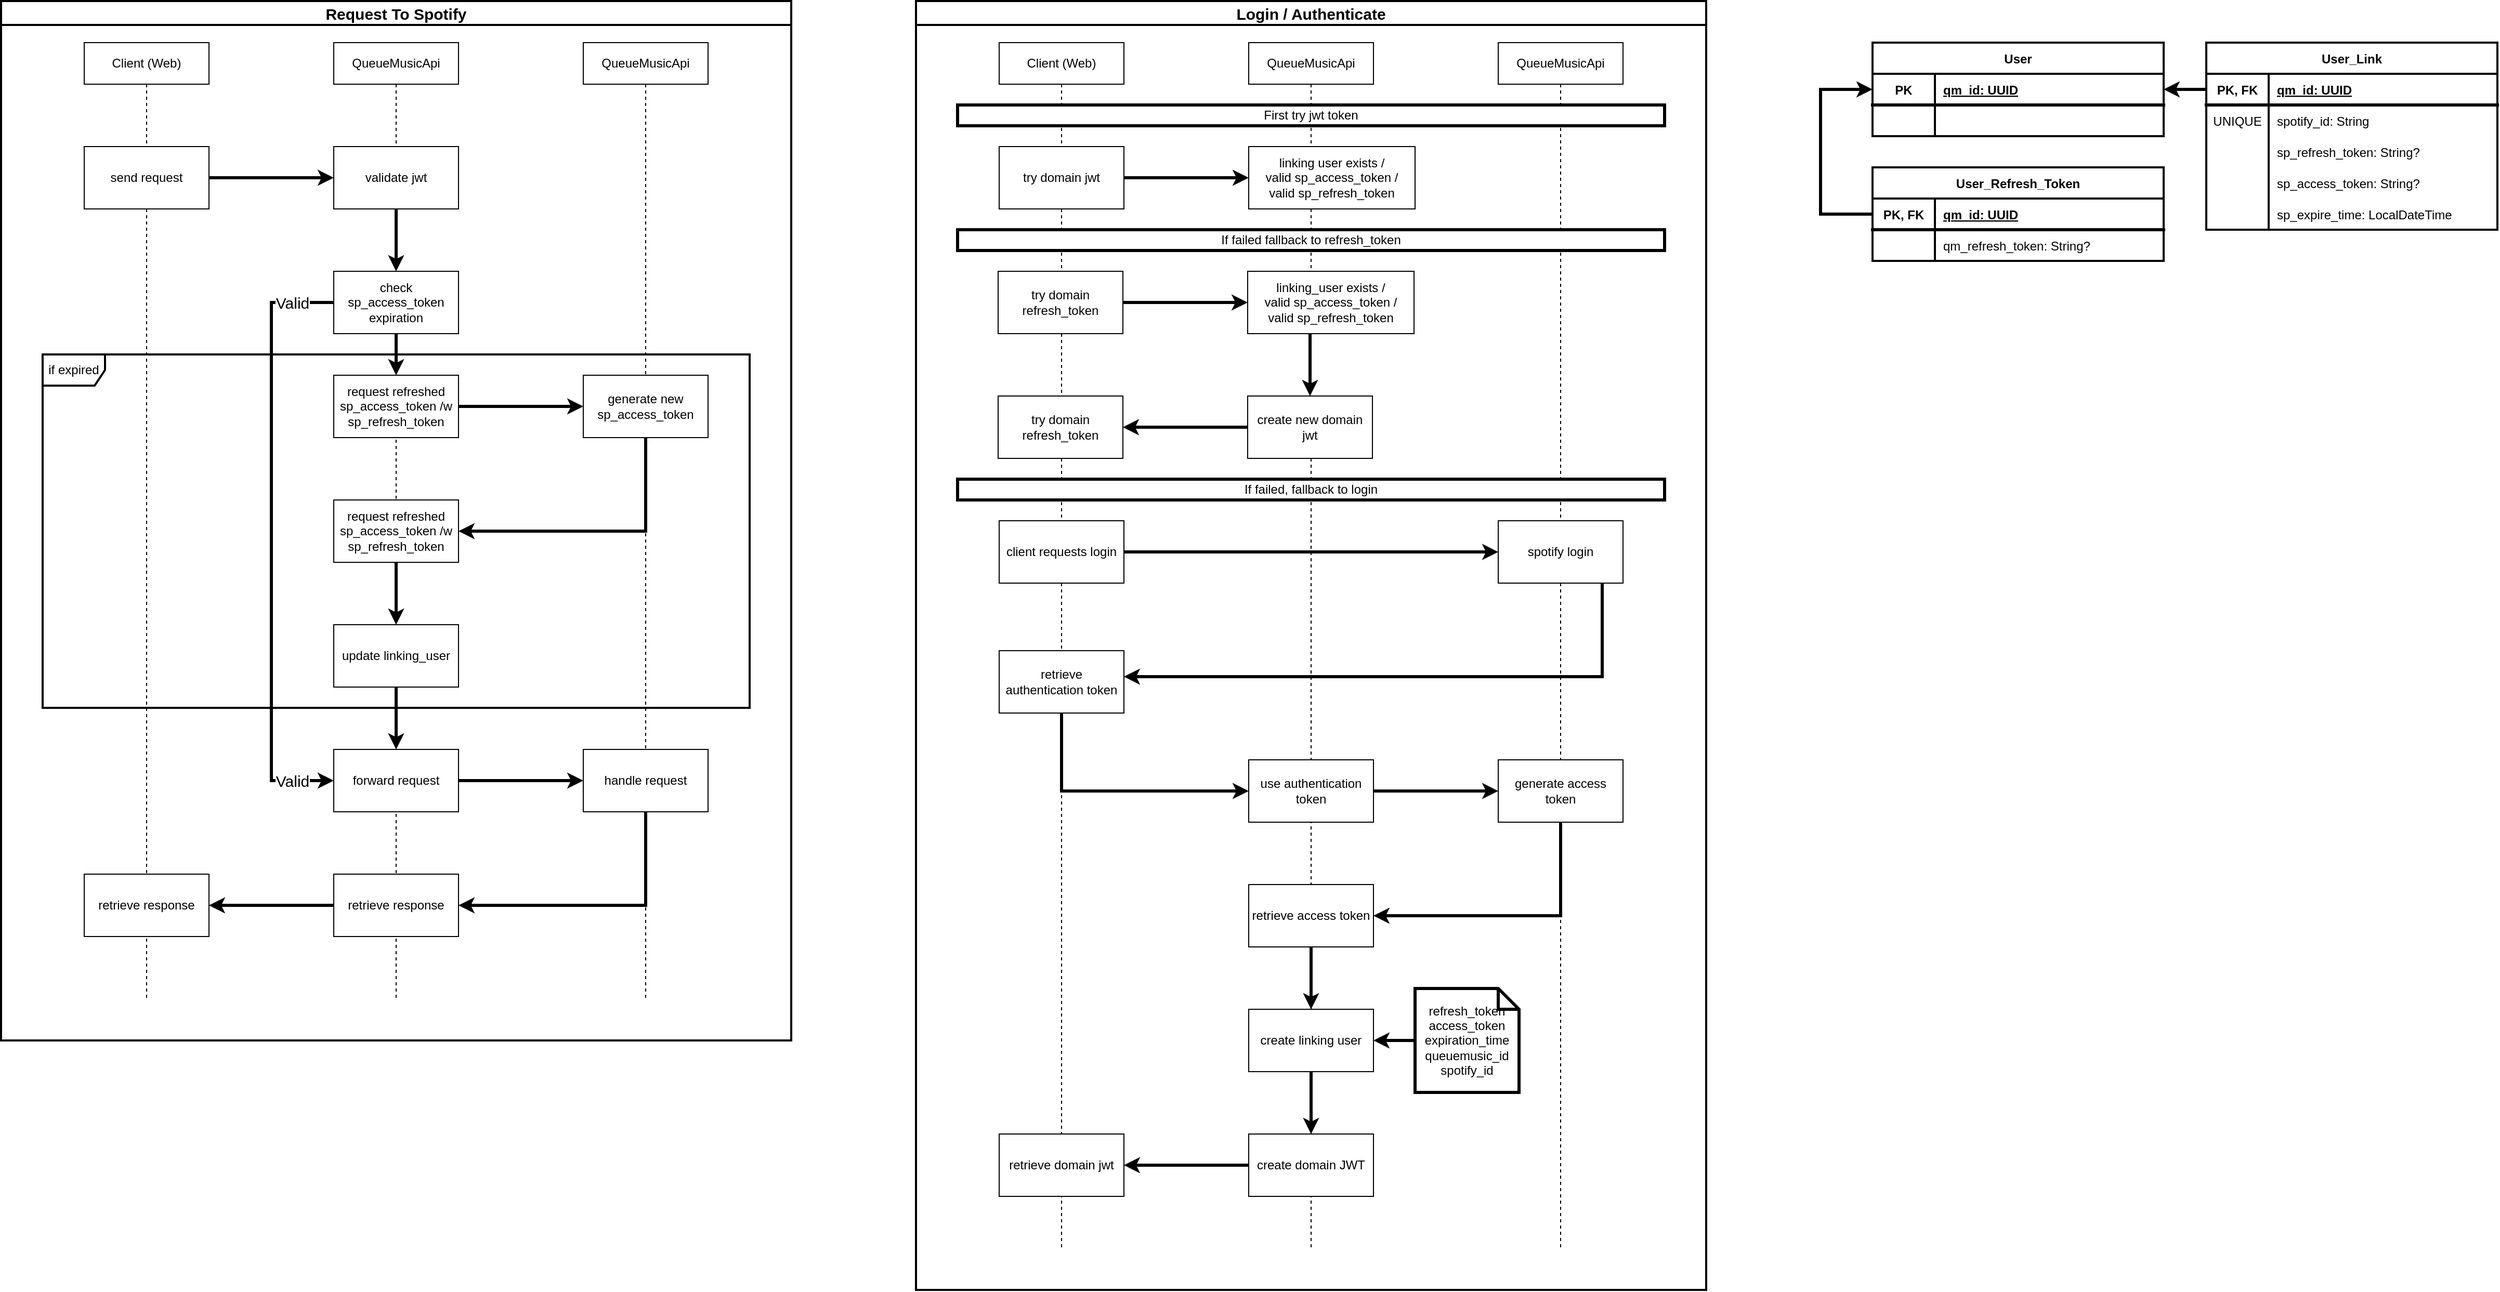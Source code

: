 <mxfile version="20.8.16" type="device"><diagram name="Pagina-1" id="1U2pQcJ0yb1EK6n-VCSv"><mxGraphModel dx="3088" dy="804" grid="1" gridSize="10" guides="1" tooltips="1" connect="1" arrows="1" fold="1" page="1" pageScale="1" pageWidth="827" pageHeight="1169" math="0" shadow="0"><root><mxCell id="0"/><mxCell id="1" parent="0"/><mxCell id="fynfWyOGfaS6TpDkmR43-112" value="if expired" style="shape=umlFrame;whiteSpace=wrap;html=1;strokeWidth=2;" parent="1" vertex="1"><mxGeometry x="-840" y="380" width="680" height="340" as="geometry"/></mxCell><mxCell id="fynfWyOGfaS6TpDkmR43-7" value="Client (Web)" style="shape=umlLifeline;perimeter=lifelinePerimeter;whiteSpace=wrap;html=1;container=1;collapsible=0;recursiveResize=0;outlineConnect=0;movable=1;resizable=1;rotatable=1;deletable=1;editable=1;connectable=1;" parent="1" vertex="1"><mxGeometry x="80" y="80" width="120" height="1160" as="geometry"/></mxCell><mxCell id="fynfWyOGfaS6TpDkmR43-1" value="client requests login" style="rounded=0;whiteSpace=wrap;html=1;" parent="fynfWyOGfaS6TpDkmR43-7" vertex="1"><mxGeometry y="460" width="120" height="60" as="geometry"/></mxCell><mxCell id="fynfWyOGfaS6TpDkmR43-4" value="retrieve authentication token" style="rounded=0;whiteSpace=wrap;html=1;" parent="fynfWyOGfaS6TpDkmR43-7" vertex="1"><mxGeometry y="585" width="120" height="60" as="geometry"/></mxCell><mxCell id="fynfWyOGfaS6TpDkmR43-26" value="try domain jwt" style="rounded=0;whiteSpace=wrap;html=1;" parent="fynfWyOGfaS6TpDkmR43-7" vertex="1"><mxGeometry y="100" width="120" height="60" as="geometry"/></mxCell><mxCell id="fynfWyOGfaS6TpDkmR43-30" value="try domain refresh_token" style="rounded=0;whiteSpace=wrap;html=1;" parent="fynfWyOGfaS6TpDkmR43-7" vertex="1"><mxGeometry x="-1" y="220" width="120" height="60" as="geometry"/></mxCell><mxCell id="fynfWyOGfaS6TpDkmR43-33" value="retrieve domain jwt" style="rounded=0;whiteSpace=wrap;html=1;" parent="fynfWyOGfaS6TpDkmR43-7" vertex="1"><mxGeometry y="1050" width="120" height="60" as="geometry"/></mxCell><mxCell id="fynfWyOGfaS6TpDkmR43-41" value="try domain refresh_token" style="rounded=0;whiteSpace=wrap;html=1;" parent="fynfWyOGfaS6TpDkmR43-7" vertex="1"><mxGeometry x="-1" y="340" width="120" height="60" as="geometry"/></mxCell><mxCell id="fynfWyOGfaS6TpDkmR43-3" style="edgeStyle=orthogonalEdgeStyle;rounded=0;orthogonalLoop=1;jettySize=auto;html=1;strokeWidth=3;" parent="1" source="fynfWyOGfaS6TpDkmR43-1" target="fynfWyOGfaS6TpDkmR43-2" edge="1"><mxGeometry relative="1" as="geometry"><Array as="points"><mxPoint x="660" y="570"/></Array></mxGeometry></mxCell><mxCell id="fynfWyOGfaS6TpDkmR43-5" style="edgeStyle=orthogonalEdgeStyle;rounded=0;orthogonalLoop=1;jettySize=auto;html=1;strokeWidth=3;" parent="1" source="fynfWyOGfaS6TpDkmR43-2" target="fynfWyOGfaS6TpDkmR43-4" edge="1"><mxGeometry relative="1" as="geometry"><Array as="points"><mxPoint x="660" y="690"/><mxPoint x="140" y="690"/></Array></mxGeometry></mxCell><mxCell id="fynfWyOGfaS6TpDkmR43-10" value="QueueMusicApi" style="shape=umlLifeline;perimeter=lifelinePerimeter;whiteSpace=wrap;html=1;container=1;collapsible=0;recursiveResize=0;outlineConnect=0;movable=1;resizable=1;rotatable=1;deletable=1;editable=1;connectable=1;" parent="1" vertex="1"><mxGeometry x="320" y="80" width="120" height="1160" as="geometry"/></mxCell><mxCell id="fynfWyOGfaS6TpDkmR43-12" value="use authentication token" style="rounded=0;whiteSpace=wrap;html=1;" parent="fynfWyOGfaS6TpDkmR43-10" vertex="1"><mxGeometry y="690" width="120" height="60" as="geometry"/></mxCell><mxCell id="fynfWyOGfaS6TpDkmR43-16" value="retrieve access token" style="rounded=0;whiteSpace=wrap;html=1;" parent="fynfWyOGfaS6TpDkmR43-10" vertex="1"><mxGeometry y="810" width="120" height="60" as="geometry"/></mxCell><mxCell id="fynfWyOGfaS6TpDkmR43-21" value="create linking user" style="rounded=0;whiteSpace=wrap;html=1;" parent="fynfWyOGfaS6TpDkmR43-10" vertex="1"><mxGeometry y="930" width="120" height="60" as="geometry"/></mxCell><mxCell id="fynfWyOGfaS6TpDkmR43-20" style="edgeStyle=orthogonalEdgeStyle;rounded=0;orthogonalLoop=1;jettySize=auto;html=1;strokeWidth=3;" parent="fynfWyOGfaS6TpDkmR43-10" source="fynfWyOGfaS6TpDkmR43-16" target="fynfWyOGfaS6TpDkmR43-21" edge="1"><mxGeometry relative="1" as="geometry"/></mxCell><mxCell id="fynfWyOGfaS6TpDkmR43-27" value="linking user exists /&lt;br&gt;valid sp_access_token / &lt;br&gt;valid sp_refresh_token" style="rounded=0;whiteSpace=wrap;html=1;" parent="fynfWyOGfaS6TpDkmR43-10" vertex="1"><mxGeometry y="100" width="160" height="60" as="geometry"/></mxCell><mxCell id="fynfWyOGfaS6TpDkmR43-40" style="edgeStyle=orthogonalEdgeStyle;rounded=0;orthogonalLoop=1;jettySize=auto;html=1;strokeWidth=3;" parent="fynfWyOGfaS6TpDkmR43-10" source="fynfWyOGfaS6TpDkmR43-31" target="fynfWyOGfaS6TpDkmR43-39" edge="1"><mxGeometry relative="1" as="geometry"><Array as="points"><mxPoint x="59" y="330"/><mxPoint x="59" y="330"/></Array></mxGeometry></mxCell><mxCell id="fynfWyOGfaS6TpDkmR43-31" value="linking_user exists /&lt;br&gt;valid sp_access_token / &lt;br&gt;valid sp_refresh_token" style="rounded=0;whiteSpace=wrap;html=1;" parent="fynfWyOGfaS6TpDkmR43-10" vertex="1"><mxGeometry x="-1" y="220" width="160" height="60" as="geometry"/></mxCell><mxCell id="fynfWyOGfaS6TpDkmR43-39" value="create new domain jwt" style="rounded=0;whiteSpace=wrap;html=1;" parent="fynfWyOGfaS6TpDkmR43-10" vertex="1"><mxGeometry x="-1" y="340" width="120" height="60" as="geometry"/></mxCell><mxCell id="fynfWyOGfaS6TpDkmR43-11" value="QueueMusicApi" style="shape=umlLifeline;perimeter=lifelinePerimeter;whiteSpace=wrap;html=1;container=1;collapsible=0;recursiveResize=0;outlineConnect=0;movable=1;resizable=1;rotatable=1;deletable=1;editable=1;connectable=1;" parent="1" vertex="1"><mxGeometry x="560" y="80" width="120" height="1160" as="geometry"/></mxCell><mxCell id="fynfWyOGfaS6TpDkmR43-2" value="spotify login" style="rounded=0;whiteSpace=wrap;html=1;" parent="fynfWyOGfaS6TpDkmR43-11" vertex="1"><mxGeometry y="460" width="120" height="60" as="geometry"/></mxCell><mxCell id="fynfWyOGfaS6TpDkmR43-14" value="generate access token" style="rounded=0;whiteSpace=wrap;html=1;" parent="fynfWyOGfaS6TpDkmR43-11" vertex="1"><mxGeometry y="690" width="120" height="60" as="geometry"/></mxCell><mxCell id="fynfWyOGfaS6TpDkmR43-13" style="edgeStyle=orthogonalEdgeStyle;rounded=0;orthogonalLoop=1;jettySize=auto;html=1;strokeWidth=3;" parent="1" source="fynfWyOGfaS6TpDkmR43-4" target="fynfWyOGfaS6TpDkmR43-12" edge="1"><mxGeometry relative="1" as="geometry"><Array as="points"><mxPoint x="140" y="800"/></Array></mxGeometry></mxCell><mxCell id="fynfWyOGfaS6TpDkmR43-15" style="edgeStyle=orthogonalEdgeStyle;rounded=0;orthogonalLoop=1;jettySize=auto;html=1;strokeWidth=3;" parent="1" source="fynfWyOGfaS6TpDkmR43-12" target="fynfWyOGfaS6TpDkmR43-14" edge="1"><mxGeometry relative="1" as="geometry"/></mxCell><mxCell id="fynfWyOGfaS6TpDkmR43-17" style="edgeStyle=orthogonalEdgeStyle;rounded=0;orthogonalLoop=1;jettySize=auto;html=1;strokeWidth=3;" parent="1" source="fynfWyOGfaS6TpDkmR43-14" target="fynfWyOGfaS6TpDkmR43-16" edge="1"><mxGeometry relative="1" as="geometry"><Array as="points"><mxPoint x="620" y="920"/></Array></mxGeometry></mxCell><mxCell id="fynfWyOGfaS6TpDkmR43-34" style="edgeStyle=orthogonalEdgeStyle;rounded=0;orthogonalLoop=1;jettySize=auto;html=1;strokeWidth=3;" parent="1" source="fynfWyOGfaS6TpDkmR43-19" target="fynfWyOGfaS6TpDkmR43-33" edge="1"><mxGeometry relative="1" as="geometry"/></mxCell><mxCell id="fynfWyOGfaS6TpDkmR43-19" value="create domain JWT" style="rounded=0;whiteSpace=wrap;html=1;" parent="1" vertex="1"><mxGeometry x="320" y="1130" width="120" height="60" as="geometry"/></mxCell><mxCell id="fynfWyOGfaS6TpDkmR43-22" style="edgeStyle=orthogonalEdgeStyle;rounded=0;orthogonalLoop=1;jettySize=auto;html=1;strokeWidth=3;" parent="1" source="fynfWyOGfaS6TpDkmR43-21" target="fynfWyOGfaS6TpDkmR43-19" edge="1"><mxGeometry relative="1" as="geometry"/></mxCell><mxCell id="fynfWyOGfaS6TpDkmR43-25" style="edgeStyle=orthogonalEdgeStyle;rounded=0;orthogonalLoop=1;jettySize=auto;html=1;strokeWidth=3;" parent="1" source="fynfWyOGfaS6TpDkmR43-24" target="fynfWyOGfaS6TpDkmR43-21" edge="1"><mxGeometry relative="1" as="geometry"/></mxCell><mxCell id="fynfWyOGfaS6TpDkmR43-24" value="refresh_token&lt;br&gt;access_token&lt;br&gt;expiration_time&lt;br&gt;queuemusic_id&lt;br&gt;spotify_id" style="shape=note;size=20;whiteSpace=wrap;html=1;strokeWidth=3;" parent="1" vertex="1"><mxGeometry x="480" y="990" width="100" height="100" as="geometry"/></mxCell><mxCell id="fynfWyOGfaS6TpDkmR43-28" style="edgeStyle=orthogonalEdgeStyle;rounded=0;orthogonalLoop=1;jettySize=auto;html=1;strokeWidth=3;" parent="1" source="fynfWyOGfaS6TpDkmR43-26" target="fynfWyOGfaS6TpDkmR43-27" edge="1"><mxGeometry relative="1" as="geometry"/></mxCell><mxCell id="fynfWyOGfaS6TpDkmR43-32" style="edgeStyle=orthogonalEdgeStyle;rounded=0;orthogonalLoop=1;jettySize=auto;html=1;strokeWidth=3;" parent="1" source="fynfWyOGfaS6TpDkmR43-30" target="fynfWyOGfaS6TpDkmR43-31" edge="1"><mxGeometry relative="1" as="geometry"><Array as="points"><mxPoint x="289" y="330"/><mxPoint x="289" y="330"/></Array></mxGeometry></mxCell><mxCell id="fynfWyOGfaS6TpDkmR43-36" value="If failed, fallback to login" style="rounded=0;whiteSpace=wrap;html=1;strokeWidth=3;" parent="1" vertex="1"><mxGeometry x="40" y="500" width="680" height="20" as="geometry"/></mxCell><mxCell id="fynfWyOGfaS6TpDkmR43-37" value="If failed fallback to refresh_token" style="rounded=0;whiteSpace=wrap;html=1;strokeWidth=3;" parent="1" vertex="1"><mxGeometry x="40" y="260" width="680" height="20" as="geometry"/></mxCell><mxCell id="fynfWyOGfaS6TpDkmR43-38" value="First try jwt token" style="rounded=0;whiteSpace=wrap;html=1;strokeWidth=3;" parent="1" vertex="1"><mxGeometry x="40" y="140" width="680" height="20" as="geometry"/></mxCell><mxCell id="fynfWyOGfaS6TpDkmR43-42" style="edgeStyle=orthogonalEdgeStyle;rounded=0;orthogonalLoop=1;jettySize=auto;html=1;strokeWidth=3;" parent="1" source="fynfWyOGfaS6TpDkmR43-39" target="fynfWyOGfaS6TpDkmR43-41" edge="1"><mxGeometry relative="1" as="geometry"/></mxCell><mxCell id="fynfWyOGfaS6TpDkmR43-62" value="User_Link" style="shape=table;startSize=30;container=1;collapsible=1;childLayout=tableLayout;fixedRows=1;rowLines=0;fontStyle=1;align=center;resizeLast=1;strokeWidth=2;" parent="1" vertex="1"><mxGeometry x="1241" y="80" width="280" height="180" as="geometry"/></mxCell><mxCell id="fynfWyOGfaS6TpDkmR43-66" value="" style="shape=tableRow;horizontal=0;startSize=0;swimlaneHead=0;swimlaneBody=0;fillColor=none;collapsible=0;dropTarget=0;points=[[0,0.5],[1,0.5]];portConstraint=eastwest;top=0;left=0;right=0;bottom=1;strokeWidth=3;" parent="fynfWyOGfaS6TpDkmR43-62" vertex="1"><mxGeometry y="30" width="280" height="30" as="geometry"/></mxCell><mxCell id="fynfWyOGfaS6TpDkmR43-67" value="PK, FK" style="shape=partialRectangle;connectable=0;fillColor=none;top=0;left=0;bottom=0;right=0;fontStyle=1;overflow=hidden;strokeWidth=3;" parent="fynfWyOGfaS6TpDkmR43-66" vertex="1"><mxGeometry width="60" height="30" as="geometry"><mxRectangle width="60" height="30" as="alternateBounds"/></mxGeometry></mxCell><mxCell id="fynfWyOGfaS6TpDkmR43-68" value="qm_id: UUID" style="shape=partialRectangle;connectable=0;fillColor=none;top=0;left=0;bottom=0;right=0;align=left;spacingLeft=6;fontStyle=5;overflow=hidden;strokeWidth=3;" parent="fynfWyOGfaS6TpDkmR43-66" vertex="1"><mxGeometry x="60" width="220" height="30" as="geometry"><mxRectangle width="220" height="30" as="alternateBounds"/></mxGeometry></mxCell><mxCell id="fynfWyOGfaS6TpDkmR43-69" value="" style="shape=tableRow;horizontal=0;startSize=0;swimlaneHead=0;swimlaneBody=0;fillColor=none;collapsible=0;dropTarget=0;points=[[0,0.5],[1,0.5]];portConstraint=eastwest;top=0;left=0;right=0;bottom=0;strokeWidth=3;" parent="fynfWyOGfaS6TpDkmR43-62" vertex="1"><mxGeometry y="60" width="280" height="30" as="geometry"/></mxCell><mxCell id="fynfWyOGfaS6TpDkmR43-70" value="UNIQUE" style="shape=partialRectangle;connectable=0;fillColor=none;top=0;left=0;bottom=0;right=0;editable=1;overflow=hidden;strokeWidth=3;" parent="fynfWyOGfaS6TpDkmR43-69" vertex="1"><mxGeometry width="60" height="30" as="geometry"><mxRectangle width="60" height="30" as="alternateBounds"/></mxGeometry></mxCell><mxCell id="fynfWyOGfaS6TpDkmR43-71" value="spotify_id: String" style="shape=partialRectangle;connectable=0;fillColor=none;top=0;left=0;bottom=0;right=0;align=left;spacingLeft=6;overflow=hidden;strokeWidth=3;" parent="fynfWyOGfaS6TpDkmR43-69" vertex="1"><mxGeometry x="60" width="220" height="30" as="geometry"><mxRectangle width="220" height="30" as="alternateBounds"/></mxGeometry></mxCell><mxCell id="fynfWyOGfaS6TpDkmR43-72" value="" style="shape=tableRow;horizontal=0;startSize=0;swimlaneHead=0;swimlaneBody=0;fillColor=none;collapsible=0;dropTarget=0;points=[[0,0.5],[1,0.5]];portConstraint=eastwest;top=0;left=0;right=0;bottom=0;strokeWidth=3;" parent="fynfWyOGfaS6TpDkmR43-62" vertex="1"><mxGeometry y="90" width="280" height="30" as="geometry"/></mxCell><mxCell id="fynfWyOGfaS6TpDkmR43-73" value="" style="shape=partialRectangle;connectable=0;fillColor=none;top=0;left=0;bottom=0;right=0;editable=1;overflow=hidden;strokeWidth=3;" parent="fynfWyOGfaS6TpDkmR43-72" vertex="1"><mxGeometry width="60" height="30" as="geometry"><mxRectangle width="60" height="30" as="alternateBounds"/></mxGeometry></mxCell><mxCell id="fynfWyOGfaS6TpDkmR43-74" value="sp_refresh_token: String?" style="shape=partialRectangle;connectable=0;fillColor=none;top=0;left=0;bottom=0;right=0;align=left;spacingLeft=6;overflow=hidden;strokeWidth=3;" parent="fynfWyOGfaS6TpDkmR43-72" vertex="1"><mxGeometry x="60" width="220" height="30" as="geometry"><mxRectangle width="220" height="30" as="alternateBounds"/></mxGeometry></mxCell><mxCell id="fynfWyOGfaS6TpDkmR43-75" value="" style="shape=tableRow;horizontal=0;startSize=0;swimlaneHead=0;swimlaneBody=0;fillColor=none;collapsible=0;dropTarget=0;points=[[0,0.5],[1,0.5]];portConstraint=eastwest;top=0;left=0;right=0;bottom=0;strokeWidth=3;" parent="fynfWyOGfaS6TpDkmR43-62" vertex="1"><mxGeometry y="120" width="280" height="30" as="geometry"/></mxCell><mxCell id="fynfWyOGfaS6TpDkmR43-76" value="" style="shape=partialRectangle;connectable=0;fillColor=none;top=0;left=0;bottom=0;right=0;editable=1;overflow=hidden;strokeWidth=3;" parent="fynfWyOGfaS6TpDkmR43-75" vertex="1"><mxGeometry width="60" height="30" as="geometry"><mxRectangle width="60" height="30" as="alternateBounds"/></mxGeometry></mxCell><mxCell id="fynfWyOGfaS6TpDkmR43-77" value="sp_access_token: String?" style="shape=partialRectangle;connectable=0;fillColor=none;top=0;left=0;bottom=0;right=0;align=left;spacingLeft=6;overflow=hidden;strokeWidth=3;" parent="fynfWyOGfaS6TpDkmR43-75" vertex="1"><mxGeometry x="60" width="220" height="30" as="geometry"><mxRectangle width="220" height="30" as="alternateBounds"/></mxGeometry></mxCell><mxCell id="fynfWyOGfaS6TpDkmR43-78" value="" style="shape=tableRow;horizontal=0;startSize=0;swimlaneHead=0;swimlaneBody=0;fillColor=none;collapsible=0;dropTarget=0;points=[[0,0.5],[1,0.5]];portConstraint=eastwest;top=0;left=0;right=0;bottom=0;strokeWidth=3;" parent="fynfWyOGfaS6TpDkmR43-62" vertex="1"><mxGeometry y="150" width="280" height="30" as="geometry"/></mxCell><mxCell id="fynfWyOGfaS6TpDkmR43-79" value="" style="shape=partialRectangle;connectable=0;fillColor=none;top=0;left=0;bottom=0;right=0;editable=1;overflow=hidden;strokeWidth=3;" parent="fynfWyOGfaS6TpDkmR43-78" vertex="1"><mxGeometry width="60" height="30" as="geometry"><mxRectangle width="60" height="30" as="alternateBounds"/></mxGeometry></mxCell><mxCell id="fynfWyOGfaS6TpDkmR43-80" value="sp_expire_time: LocalDateTime" style="shape=partialRectangle;connectable=0;fillColor=none;top=0;left=0;bottom=0;right=0;align=left;spacingLeft=6;overflow=hidden;strokeWidth=3;" parent="fynfWyOGfaS6TpDkmR43-78" vertex="1"><mxGeometry x="60" width="220" height="30" as="geometry"><mxRectangle width="220" height="30" as="alternateBounds"/></mxGeometry></mxCell><mxCell id="fynfWyOGfaS6TpDkmR43-87" value="Client (Web)" style="shape=umlLifeline;perimeter=lifelinePerimeter;whiteSpace=wrap;html=1;container=1;collapsible=0;recursiveResize=0;outlineConnect=0;movable=1;resizable=1;rotatable=1;deletable=1;editable=1;connectable=1;" parent="1" vertex="1"><mxGeometry x="-800" y="80" width="120" height="920" as="geometry"/></mxCell><mxCell id="fynfWyOGfaS6TpDkmR43-106" value="send request" style="rounded=0;whiteSpace=wrap;html=1;" parent="fynfWyOGfaS6TpDkmR43-87" vertex="1"><mxGeometry y="100" width="120" height="60" as="geometry"/></mxCell><mxCell id="fynfWyOGfaS6TpDkmR43-130" value="retrieve response" style="rounded=0;whiteSpace=wrap;html=1;" parent="fynfWyOGfaS6TpDkmR43-87" vertex="1"><mxGeometry y="800" width="120" height="60" as="geometry"/></mxCell><mxCell id="fynfWyOGfaS6TpDkmR43-94" value="QueueMusicApi" style="shape=umlLifeline;perimeter=lifelinePerimeter;whiteSpace=wrap;html=1;container=1;collapsible=0;recursiveResize=0;outlineConnect=0;movable=1;resizable=1;rotatable=1;deletable=1;editable=1;connectable=1;" parent="1" vertex="1"><mxGeometry x="-560" y="80" width="120" height="920" as="geometry"/></mxCell><mxCell id="fynfWyOGfaS6TpDkmR43-111" style="edgeStyle=orthogonalEdgeStyle;rounded=0;orthogonalLoop=1;jettySize=auto;html=1;strokeWidth=3;" parent="fynfWyOGfaS6TpDkmR43-94" source="fynfWyOGfaS6TpDkmR43-108" target="fynfWyOGfaS6TpDkmR43-109" edge="1"><mxGeometry relative="1" as="geometry"/></mxCell><mxCell id="fynfWyOGfaS6TpDkmR43-108" value="validate jwt" style="rounded=0;whiteSpace=wrap;html=1;" parent="fynfWyOGfaS6TpDkmR43-94" vertex="1"><mxGeometry y="100" width="120" height="60" as="geometry"/></mxCell><mxCell id="fynfWyOGfaS6TpDkmR43-116" style="edgeStyle=orthogonalEdgeStyle;rounded=0;orthogonalLoop=1;jettySize=auto;html=1;strokeWidth=3;" parent="fynfWyOGfaS6TpDkmR43-94" source="fynfWyOGfaS6TpDkmR43-109" target="fynfWyOGfaS6TpDkmR43-113" edge="1"><mxGeometry relative="1" as="geometry"/></mxCell><mxCell id="fynfWyOGfaS6TpDkmR43-123" value="Valid" style="edgeStyle=orthogonalEdgeStyle;rounded=0;orthogonalLoop=1;jettySize=auto;html=1;strokeWidth=3;fontSize=15;" parent="fynfWyOGfaS6TpDkmR43-94" source="fynfWyOGfaS6TpDkmR43-109" target="fynfWyOGfaS6TpDkmR43-121" edge="1"><mxGeometry x="-0.862" relative="1" as="geometry"><Array as="points"><mxPoint x="-60" y="250"/><mxPoint x="-60" y="710"/></Array><mxPoint as="offset"/></mxGeometry></mxCell><mxCell id="fynfWyOGfaS6TpDkmR43-132" value="Valid" style="edgeLabel;html=1;align=center;verticalAlign=middle;resizable=0;points=[];fontSize=15;" parent="fynfWyOGfaS6TpDkmR43-123" vertex="1" connectable="0"><mxGeometry x="0.826" y="-1" relative="1" as="geometry"><mxPoint x="10" y="-1" as="offset"/></mxGeometry></mxCell><mxCell id="fynfWyOGfaS6TpDkmR43-109" value="check sp_access_token expiration" style="rounded=0;whiteSpace=wrap;html=1;" parent="fynfWyOGfaS6TpDkmR43-94" vertex="1"><mxGeometry y="220" width="120" height="60" as="geometry"/></mxCell><mxCell id="fynfWyOGfaS6TpDkmR43-113" value="request refreshed&lt;br&gt;sp_access_token /w&lt;br&gt;sp_refresh_token" style="rounded=0;whiteSpace=wrap;html=1;" parent="fynfWyOGfaS6TpDkmR43-94" vertex="1"><mxGeometry y="320" width="120" height="60" as="geometry"/></mxCell><mxCell id="fynfWyOGfaS6TpDkmR43-120" style="edgeStyle=orthogonalEdgeStyle;rounded=0;orthogonalLoop=1;jettySize=auto;html=1;strokeWidth=3;" parent="fynfWyOGfaS6TpDkmR43-94" source="fynfWyOGfaS6TpDkmR43-117" target="fynfWyOGfaS6TpDkmR43-119" edge="1"><mxGeometry relative="1" as="geometry"/></mxCell><mxCell id="fynfWyOGfaS6TpDkmR43-117" value="request refreshed&lt;br&gt;sp_access_token /w&lt;br&gt;sp_refresh_token" style="rounded=0;whiteSpace=wrap;html=1;" parent="fynfWyOGfaS6TpDkmR43-94" vertex="1"><mxGeometry y="440" width="120" height="60" as="geometry"/></mxCell><mxCell id="fynfWyOGfaS6TpDkmR43-125" style="edgeStyle=orthogonalEdgeStyle;rounded=0;orthogonalLoop=1;jettySize=auto;html=1;strokeWidth=3;" parent="fynfWyOGfaS6TpDkmR43-94" source="fynfWyOGfaS6TpDkmR43-119" target="fynfWyOGfaS6TpDkmR43-121" edge="1"><mxGeometry relative="1" as="geometry"/></mxCell><mxCell id="fynfWyOGfaS6TpDkmR43-119" value="update linking_user" style="rounded=0;whiteSpace=wrap;html=1;" parent="fynfWyOGfaS6TpDkmR43-94" vertex="1"><mxGeometry y="560" width="120" height="60" as="geometry"/></mxCell><mxCell id="fynfWyOGfaS6TpDkmR43-121" value="forward request" style="rounded=0;whiteSpace=wrap;html=1;" parent="fynfWyOGfaS6TpDkmR43-94" vertex="1"><mxGeometry y="680" width="120" height="60" as="geometry"/></mxCell><mxCell id="fynfWyOGfaS6TpDkmR43-128" value="retrieve response" style="rounded=0;whiteSpace=wrap;html=1;" parent="fynfWyOGfaS6TpDkmR43-94" vertex="1"><mxGeometry y="800" width="120" height="60" as="geometry"/></mxCell><mxCell id="fynfWyOGfaS6TpDkmR43-103" value="QueueMusicApi" style="shape=umlLifeline;perimeter=lifelinePerimeter;whiteSpace=wrap;html=1;container=1;collapsible=0;recursiveResize=0;outlineConnect=0;movable=1;resizable=1;rotatable=1;deletable=1;editable=1;connectable=1;" parent="1" vertex="1"><mxGeometry x="-320" y="80" width="120" height="920" as="geometry"/></mxCell><mxCell id="fynfWyOGfaS6TpDkmR43-126" value="handle request" style="rounded=0;whiteSpace=wrap;html=1;" parent="fynfWyOGfaS6TpDkmR43-103" vertex="1"><mxGeometry y="680" width="120" height="60" as="geometry"/></mxCell><mxCell id="fynfWyOGfaS6TpDkmR43-110" style="edgeStyle=orthogonalEdgeStyle;rounded=0;orthogonalLoop=1;jettySize=auto;html=1;strokeWidth=3;" parent="1" source="fynfWyOGfaS6TpDkmR43-106" target="fynfWyOGfaS6TpDkmR43-108" edge="1"><mxGeometry relative="1" as="geometry"/></mxCell><mxCell id="fynfWyOGfaS6TpDkmR43-118" style="edgeStyle=orthogonalEdgeStyle;rounded=0;orthogonalLoop=1;jettySize=auto;html=1;strokeWidth=3;" parent="1" source="fynfWyOGfaS6TpDkmR43-114" target="fynfWyOGfaS6TpDkmR43-117" edge="1"><mxGeometry relative="1" as="geometry"><Array as="points"><mxPoint x="-260" y="550"/></Array></mxGeometry></mxCell><mxCell id="fynfWyOGfaS6TpDkmR43-114" value="generate new sp_access_token" style="rounded=0;whiteSpace=wrap;html=1;" parent="1" vertex="1"><mxGeometry x="-320" y="400" width="120" height="60" as="geometry"/></mxCell><mxCell id="fynfWyOGfaS6TpDkmR43-115" style="edgeStyle=orthogonalEdgeStyle;rounded=0;orthogonalLoop=1;jettySize=auto;html=1;strokeWidth=3;" parent="1" source="fynfWyOGfaS6TpDkmR43-113" target="fynfWyOGfaS6TpDkmR43-114" edge="1"><mxGeometry relative="1" as="geometry"/></mxCell><mxCell id="fynfWyOGfaS6TpDkmR43-127" style="edgeStyle=orthogonalEdgeStyle;rounded=0;orthogonalLoop=1;jettySize=auto;html=1;strokeWidth=3;" parent="1" source="fynfWyOGfaS6TpDkmR43-121" target="fynfWyOGfaS6TpDkmR43-126" edge="1"><mxGeometry relative="1" as="geometry"/></mxCell><mxCell id="fynfWyOGfaS6TpDkmR43-129" style="edgeStyle=orthogonalEdgeStyle;rounded=0;orthogonalLoop=1;jettySize=auto;html=1;strokeWidth=3;" parent="1" source="fynfWyOGfaS6TpDkmR43-126" target="fynfWyOGfaS6TpDkmR43-128" edge="1"><mxGeometry relative="1" as="geometry"><Array as="points"><mxPoint x="-260" y="910"/></Array></mxGeometry></mxCell><mxCell id="fynfWyOGfaS6TpDkmR43-131" style="edgeStyle=orthogonalEdgeStyle;rounded=0;orthogonalLoop=1;jettySize=auto;html=1;strokeWidth=3;" parent="1" source="fynfWyOGfaS6TpDkmR43-128" target="fynfWyOGfaS6TpDkmR43-130" edge="1"><mxGeometry relative="1" as="geometry"/></mxCell><mxCell id="fynfWyOGfaS6TpDkmR43-133" value="User" style="shape=table;startSize=30;container=1;collapsible=1;childLayout=tableLayout;fixedRows=1;rowLines=0;fontStyle=1;align=center;resizeLast=1;strokeWidth=2;" parent="1" vertex="1"><mxGeometry x="920" y="80" width="280" height="90" as="geometry"/></mxCell><mxCell id="fynfWyOGfaS6TpDkmR43-134" value="" style="shape=tableRow;horizontal=0;startSize=0;swimlaneHead=0;swimlaneBody=0;fillColor=none;collapsible=0;dropTarget=0;points=[[0,0.5],[1,0.5]];portConstraint=eastwest;top=0;left=0;right=0;bottom=1;strokeWidth=3;" parent="fynfWyOGfaS6TpDkmR43-133" vertex="1"><mxGeometry y="30" width="280" height="30" as="geometry"/></mxCell><mxCell id="fynfWyOGfaS6TpDkmR43-135" value="PK" style="shape=partialRectangle;connectable=0;fillColor=none;top=0;left=0;bottom=0;right=0;fontStyle=1;overflow=hidden;strokeWidth=3;" parent="fynfWyOGfaS6TpDkmR43-134" vertex="1"><mxGeometry width="60" height="30" as="geometry"><mxRectangle width="60" height="30" as="alternateBounds"/></mxGeometry></mxCell><mxCell id="fynfWyOGfaS6TpDkmR43-136" value="qm_id: UUID" style="shape=partialRectangle;connectable=0;fillColor=none;top=0;left=0;bottom=0;right=0;align=left;spacingLeft=6;fontStyle=5;overflow=hidden;strokeWidth=3;" parent="fynfWyOGfaS6TpDkmR43-134" vertex="1"><mxGeometry x="60" width="220" height="30" as="geometry"><mxRectangle width="220" height="30" as="alternateBounds"/></mxGeometry></mxCell><mxCell id="fynfWyOGfaS6TpDkmR43-149" value="" style="shape=tableRow;horizontal=0;startSize=0;swimlaneHead=0;swimlaneBody=0;fillColor=none;collapsible=0;dropTarget=0;points=[[0,0.5],[1,0.5]];portConstraint=eastwest;top=0;left=0;right=0;bottom=0;strokeWidth=3;" parent="fynfWyOGfaS6TpDkmR43-133" vertex="1"><mxGeometry y="60" width="280" height="30" as="geometry"/></mxCell><mxCell id="fynfWyOGfaS6TpDkmR43-150" value="" style="shape=partialRectangle;connectable=0;fillColor=none;top=0;left=0;bottom=0;right=0;editable=1;overflow=hidden;strokeWidth=3;" parent="fynfWyOGfaS6TpDkmR43-149" vertex="1"><mxGeometry width="60" height="30" as="geometry"><mxRectangle width="60" height="30" as="alternateBounds"/></mxGeometry></mxCell><mxCell id="fynfWyOGfaS6TpDkmR43-151" value="" style="shape=partialRectangle;connectable=0;fillColor=none;top=0;left=0;bottom=0;right=0;align=left;spacingLeft=6;overflow=hidden;strokeWidth=3;" parent="fynfWyOGfaS6TpDkmR43-149" vertex="1"><mxGeometry x="60" width="220" height="30" as="geometry"><mxRectangle width="220" height="30" as="alternateBounds"/></mxGeometry></mxCell><mxCell id="fynfWyOGfaS6TpDkmR43-159" style="edgeStyle=orthogonalEdgeStyle;rounded=0;orthogonalLoop=1;jettySize=auto;html=1;strokeWidth=3;fontSize=15;" parent="1" source="fynfWyOGfaS6TpDkmR43-152" target="fynfWyOGfaS6TpDkmR43-133" edge="1"><mxGeometry relative="1" as="geometry"><Array as="points"><mxPoint x="870" y="245"/><mxPoint x="870" y="125"/></Array></mxGeometry></mxCell><mxCell id="fynfWyOGfaS6TpDkmR43-152" value="User_Refresh_Token" style="shape=table;startSize=30;container=1;collapsible=1;childLayout=tableLayout;fixedRows=1;rowLines=0;fontStyle=1;align=center;resizeLast=1;strokeWidth=2;" parent="1" vertex="1"><mxGeometry x="920" y="200" width="280" height="90" as="geometry"/></mxCell><mxCell id="fynfWyOGfaS6TpDkmR43-153" value="" style="shape=tableRow;horizontal=0;startSize=0;swimlaneHead=0;swimlaneBody=0;fillColor=none;collapsible=0;dropTarget=0;points=[[0,0.5],[1,0.5]];portConstraint=eastwest;top=0;left=0;right=0;bottom=1;strokeWidth=3;" parent="fynfWyOGfaS6TpDkmR43-152" vertex="1"><mxGeometry y="30" width="280" height="30" as="geometry"/></mxCell><mxCell id="fynfWyOGfaS6TpDkmR43-154" value="PK, FK" style="shape=partialRectangle;connectable=0;fillColor=none;top=0;left=0;bottom=0;right=0;fontStyle=1;overflow=hidden;strokeWidth=3;" parent="fynfWyOGfaS6TpDkmR43-153" vertex="1"><mxGeometry width="60" height="30" as="geometry"><mxRectangle width="60" height="30" as="alternateBounds"/></mxGeometry></mxCell><mxCell id="fynfWyOGfaS6TpDkmR43-155" value="qm_id: UUID" style="shape=partialRectangle;connectable=0;fillColor=none;top=0;left=0;bottom=0;right=0;align=left;spacingLeft=6;fontStyle=5;overflow=hidden;strokeWidth=3;" parent="fynfWyOGfaS6TpDkmR43-153" vertex="1"><mxGeometry x="60" width="220" height="30" as="geometry"><mxRectangle width="220" height="30" as="alternateBounds"/></mxGeometry></mxCell><mxCell id="fynfWyOGfaS6TpDkmR43-156" value="" style="shape=tableRow;horizontal=0;startSize=0;swimlaneHead=0;swimlaneBody=0;fillColor=none;collapsible=0;dropTarget=0;points=[[0,0.5],[1,0.5]];portConstraint=eastwest;top=0;left=0;right=0;bottom=0;strokeWidth=3;" parent="fynfWyOGfaS6TpDkmR43-152" vertex="1"><mxGeometry y="60" width="280" height="30" as="geometry"/></mxCell><mxCell id="fynfWyOGfaS6TpDkmR43-157" value="" style="shape=partialRectangle;connectable=0;fillColor=none;top=0;left=0;bottom=0;right=0;editable=1;overflow=hidden;strokeWidth=3;" parent="fynfWyOGfaS6TpDkmR43-156" vertex="1"><mxGeometry width="60" height="30" as="geometry"><mxRectangle width="60" height="30" as="alternateBounds"/></mxGeometry></mxCell><mxCell id="fynfWyOGfaS6TpDkmR43-158" value="qm_refresh_token: String?" style="shape=partialRectangle;connectable=0;fillColor=none;top=0;left=0;bottom=0;right=0;align=left;spacingLeft=6;overflow=hidden;strokeWidth=3;" parent="fynfWyOGfaS6TpDkmR43-156" vertex="1"><mxGeometry x="60" width="220" height="30" as="geometry"><mxRectangle width="220" height="30" as="alternateBounds"/></mxGeometry></mxCell><mxCell id="fynfWyOGfaS6TpDkmR43-160" style="edgeStyle=orthogonalEdgeStyle;rounded=0;orthogonalLoop=1;jettySize=auto;html=1;strokeWidth=3;fontSize=15;" parent="1" source="fynfWyOGfaS6TpDkmR43-66" target="fynfWyOGfaS6TpDkmR43-134" edge="1"><mxGeometry relative="1" as="geometry"/></mxCell><mxCell id="fynfWyOGfaS6TpDkmR43-161" value="Request To Spotify" style="swimlane;whiteSpace=wrap;html=1;strokeWidth=2;fontSize=15;" parent="1" vertex="1"><mxGeometry x="-880" y="40" width="760" height="1000" as="geometry"/></mxCell><mxCell id="fynfWyOGfaS6TpDkmR43-162" value="Login / Authenticate" style="swimlane;whiteSpace=wrap;html=1;strokeWidth=2;fontSize=15;" parent="1" vertex="1"><mxGeometry y="40" width="760" height="1240" as="geometry"/></mxCell></root></mxGraphModel></diagram></mxfile>